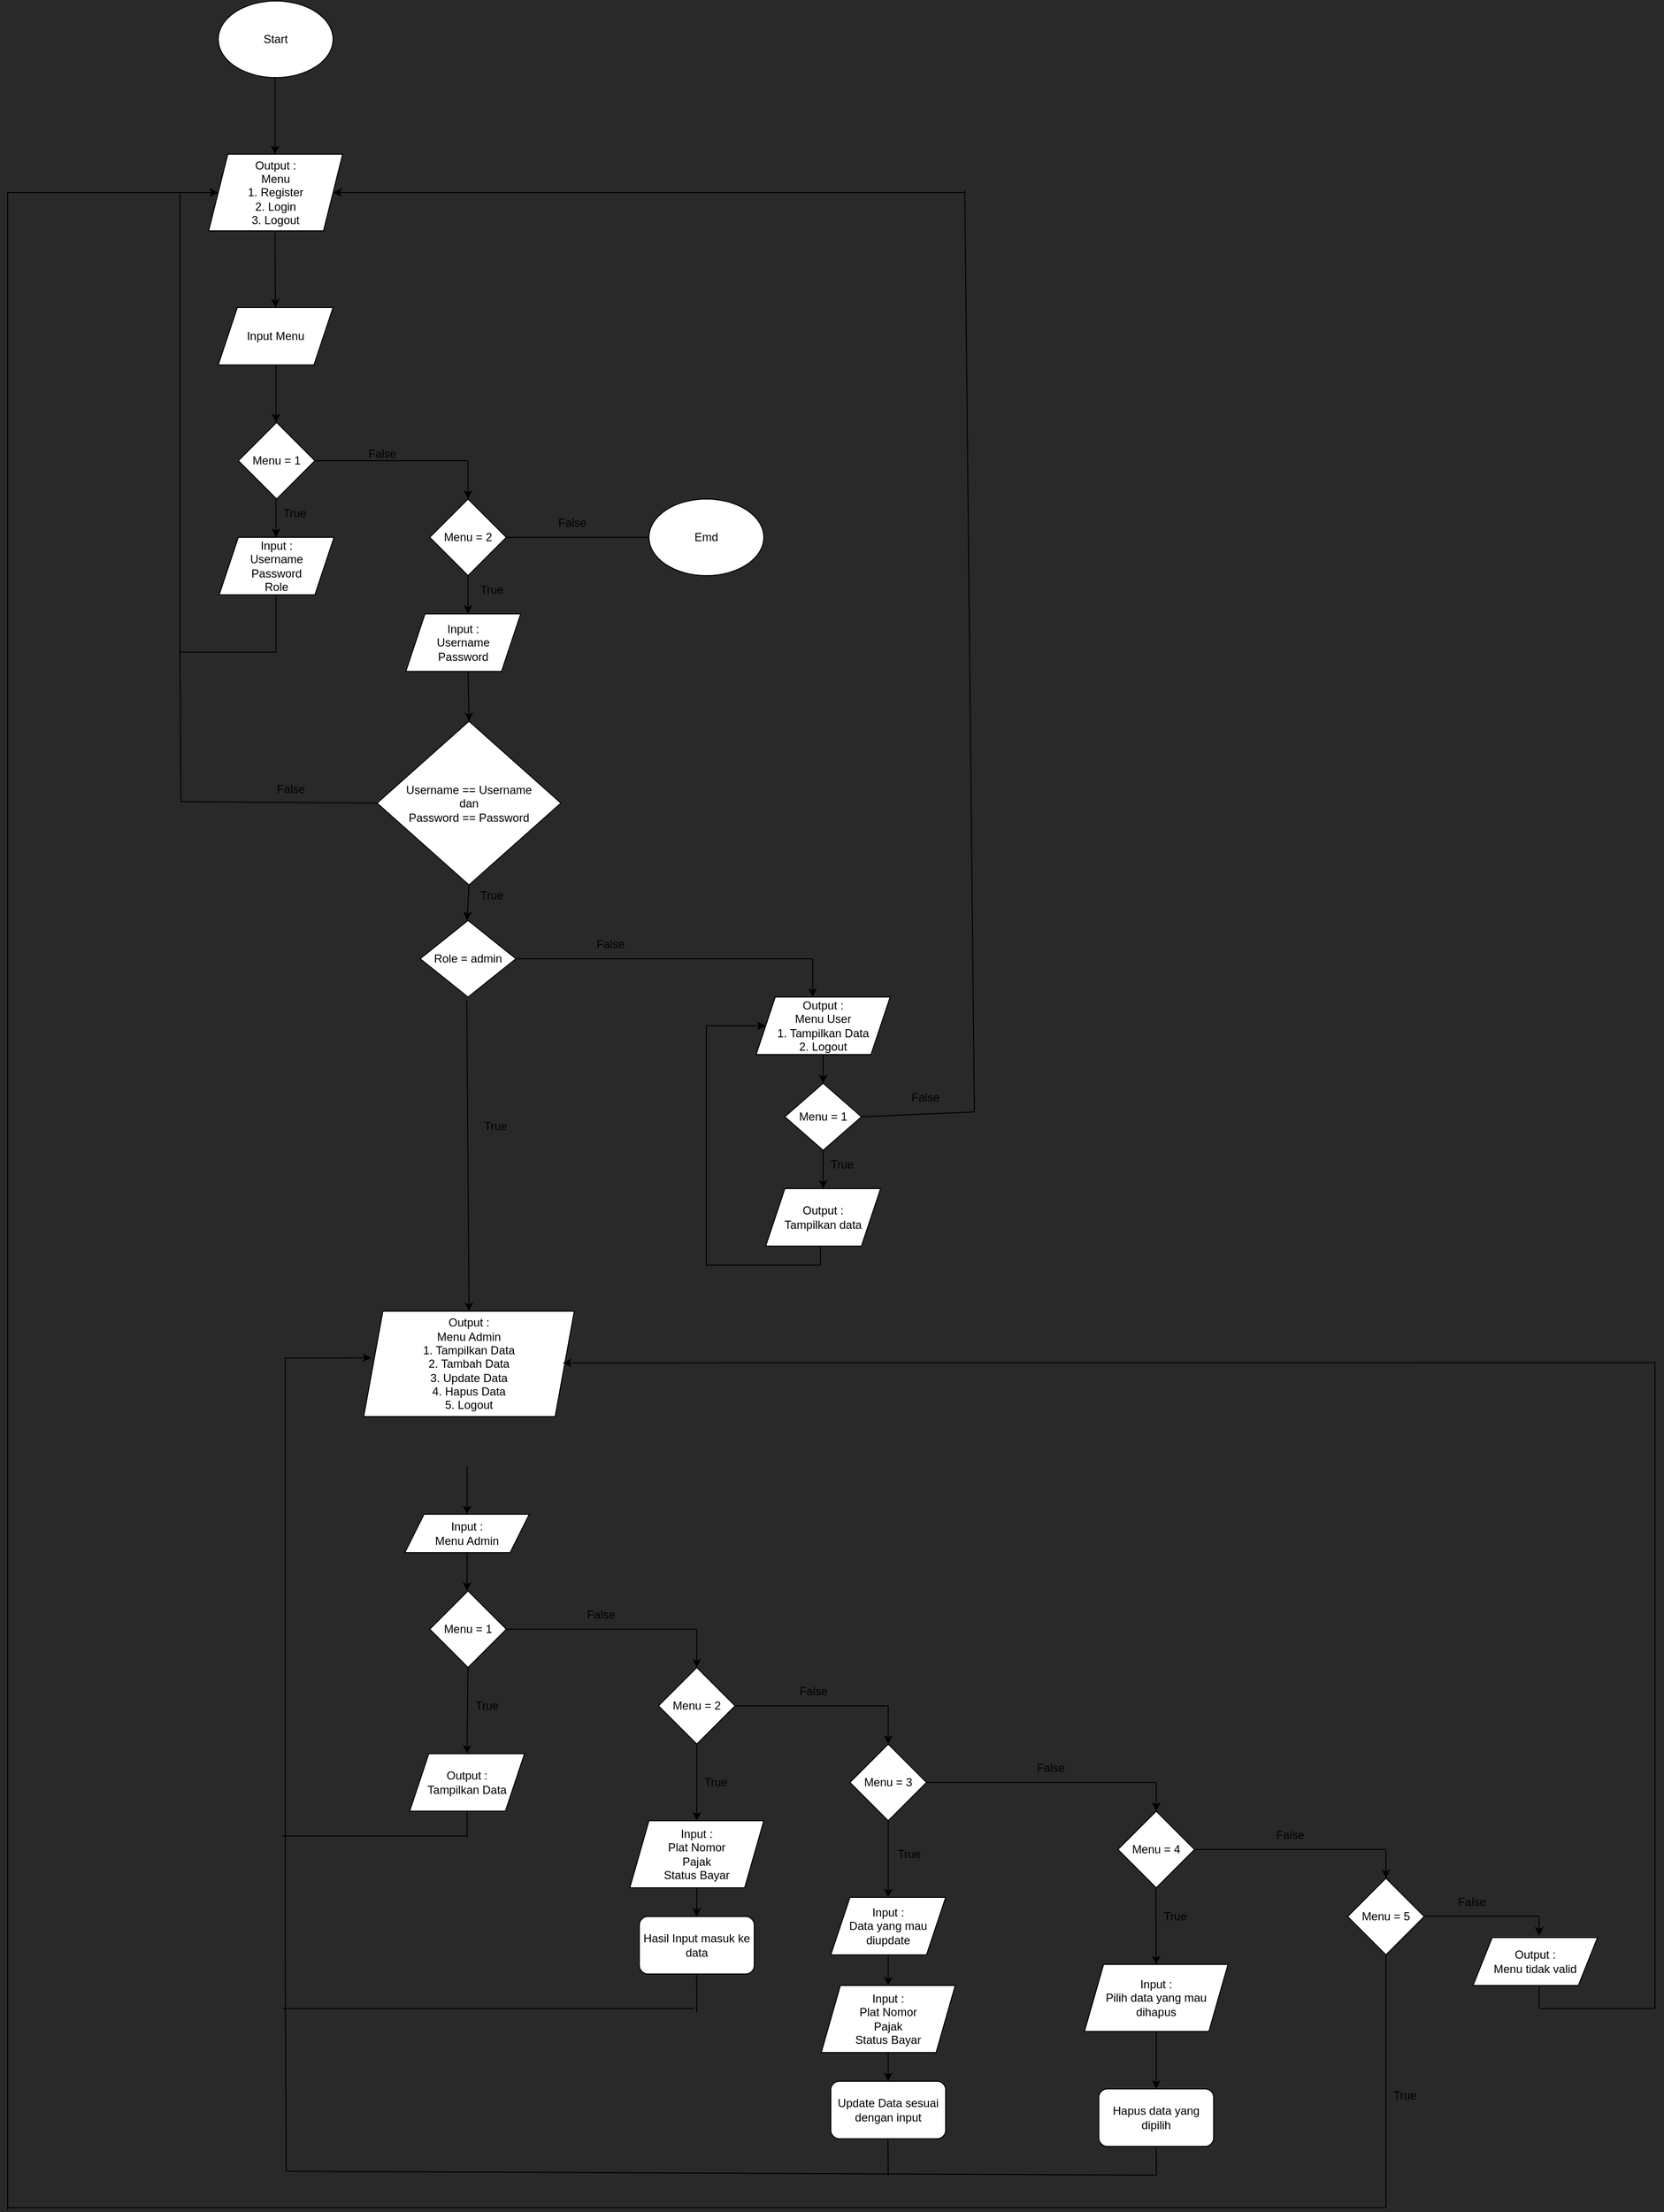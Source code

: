 <mxfile version="24.7.17">
  <diagram name="Page-1" id="kgn2ni_5-xnWNcc3iA4O">
    <mxGraphModel dx="2847" dy="1373" grid="0" gridSize="10" guides="1" tooltips="1" connect="1" arrows="1" fold="1" page="1" pageScale="1" pageWidth="850" pageHeight="1100" background="#2A2929" math="0" shadow="0">
      <root>
        <mxCell id="0" />
        <mxCell id="1" parent="0" />
        <mxCell id="ve_Mp5ct2YPk5ltDy3JT-1" value="Start" style="ellipse;whiteSpace=wrap;html=1;labelBackgroundColor=none;" parent="1" vertex="1">
          <mxGeometry x="60" width="120" height="80" as="geometry" />
        </mxCell>
        <mxCell id="ve_Mp5ct2YPk5ltDy3JT-2" value="" style="endArrow=classic;html=1;rounded=0;labelBackgroundColor=none;fontColor=default;" parent="1" edge="1">
          <mxGeometry width="50" height="50" relative="1" as="geometry">
            <mxPoint x="119.33" y="80" as="sourcePoint" />
            <mxPoint x="119.33" y="160" as="targetPoint" />
          </mxGeometry>
        </mxCell>
        <mxCell id="ve_Mp5ct2YPk5ltDy3JT-3" value="&lt;div&gt;Output :&lt;/div&gt;M&lt;span style=&quot;background-color: initial;&quot;&gt;enu&lt;/span&gt;&lt;div&gt;&lt;div&gt;1. Register&lt;/div&gt;&lt;div&gt;2. Login&lt;/div&gt;&lt;div&gt;3. Logout&lt;/div&gt;&lt;/div&gt;" style="shape=parallelogram;perimeter=parallelogramPerimeter;whiteSpace=wrap;html=1;fixedSize=1;size=20;labelBackgroundColor=none;" parent="1" vertex="1">
          <mxGeometry x="50" y="160" width="140" height="80" as="geometry" />
        </mxCell>
        <mxCell id="ve_Mp5ct2YPk5ltDy3JT-4" value="" style="endArrow=classic;html=1;rounded=0;labelBackgroundColor=none;fontColor=default;" parent="1" edge="1">
          <mxGeometry width="50" height="50" relative="1" as="geometry">
            <mxPoint x="119.33" y="240" as="sourcePoint" />
            <mxPoint x="119.83" y="320" as="targetPoint" />
          </mxGeometry>
        </mxCell>
        <mxCell id="ve_Mp5ct2YPk5ltDy3JT-6" value="Input Menu" style="shape=parallelogram;perimeter=parallelogramPerimeter;whiteSpace=wrap;html=1;fixedSize=1;labelBackgroundColor=none;" parent="1" vertex="1">
          <mxGeometry x="60" y="320" width="120" height="60" as="geometry" />
        </mxCell>
        <mxCell id="ve_Mp5ct2YPk5ltDy3JT-9" value="" style="endArrow=classic;html=1;rounded=0;labelBackgroundColor=none;fontColor=default;" parent="1" edge="1">
          <mxGeometry width="50" height="50" relative="1" as="geometry">
            <mxPoint x="120.33" y="380" as="sourcePoint" />
            <mxPoint x="120.33" y="440" as="targetPoint" />
          </mxGeometry>
        </mxCell>
        <mxCell id="ve_Mp5ct2YPk5ltDy3JT-10" value="Menu = 1" style="rhombus;whiteSpace=wrap;html=1;labelBackgroundColor=none;" parent="1" vertex="1">
          <mxGeometry x="81" y="440" width="80" height="80" as="geometry" />
        </mxCell>
        <mxCell id="ve_Mp5ct2YPk5ltDy3JT-11" value="" style="endArrow=classic;html=1;rounded=0;labelBackgroundColor=none;fontColor=default;" parent="1" edge="1">
          <mxGeometry width="50" height="50" relative="1" as="geometry">
            <mxPoint x="120.33" y="520" as="sourcePoint" />
            <mxPoint x="120.33" y="560" as="targetPoint" />
          </mxGeometry>
        </mxCell>
        <mxCell id="ve_Mp5ct2YPk5ltDy3JT-12" value="Input :&lt;div&gt;Username&lt;/div&gt;&lt;div&gt;Password&lt;/div&gt;&lt;div&gt;Role&lt;/div&gt;" style="shape=parallelogram;perimeter=parallelogramPerimeter;whiteSpace=wrap;html=1;fixedSize=1;labelBackgroundColor=none;" parent="1" vertex="1">
          <mxGeometry x="61" y="560" width="120" height="60" as="geometry" />
        </mxCell>
        <mxCell id="ve_Mp5ct2YPk5ltDy3JT-14" value="" style="endArrow=none;html=1;rounded=0;labelBackgroundColor=none;fontColor=default;" parent="1" edge="1">
          <mxGeometry width="50" height="50" relative="1" as="geometry">
            <mxPoint x="120.33" y="680" as="sourcePoint" />
            <mxPoint x="120.33" y="620" as="targetPoint" />
          </mxGeometry>
        </mxCell>
        <mxCell id="ve_Mp5ct2YPk5ltDy3JT-15" value="" style="endArrow=none;html=1;rounded=0;labelBackgroundColor=none;fontColor=default;" parent="1" edge="1">
          <mxGeometry width="50" height="50" relative="1" as="geometry">
            <mxPoint x="19" y="680" as="sourcePoint" />
            <mxPoint x="121" y="680" as="targetPoint" />
          </mxGeometry>
        </mxCell>
        <mxCell id="ve_Mp5ct2YPk5ltDy3JT-16" style="edgeStyle=orthogonalEdgeStyle;rounded=0;orthogonalLoop=1;jettySize=auto;html=1;exitX=0.5;exitY=1;exitDx=0;exitDy=0;labelBackgroundColor=none;fontColor=default;" parent="1" source="ve_Mp5ct2YPk5ltDy3JT-1" target="ve_Mp5ct2YPk5ltDy3JT-1" edge="1">
          <mxGeometry relative="1" as="geometry" />
        </mxCell>
        <mxCell id="ve_Mp5ct2YPk5ltDy3JT-19" value="" style="endArrow=none;html=1;rounded=0;labelBackgroundColor=none;fontColor=default;" parent="1" edge="1">
          <mxGeometry width="50" height="50" relative="1" as="geometry">
            <mxPoint x="20" y="680" as="sourcePoint" />
            <mxPoint x="20" y="200" as="targetPoint" />
          </mxGeometry>
        </mxCell>
        <mxCell id="ve_Mp5ct2YPk5ltDy3JT-20" value="" style="endArrow=classic;html=1;rounded=0;labelBackgroundColor=none;fontColor=default;" parent="1" target="ve_Mp5ct2YPk5ltDy3JT-3" edge="1">
          <mxGeometry width="50" height="50" relative="1" as="geometry">
            <mxPoint x="20" y="200" as="sourcePoint" />
            <mxPoint x="70" y="150" as="targetPoint" />
          </mxGeometry>
        </mxCell>
        <mxCell id="ve_Mp5ct2YPk5ltDy3JT-25" value="False" style="text;html=1;align=center;verticalAlign=middle;resizable=0;points=[];autosize=1;strokeColor=none;fillColor=none;labelBackgroundColor=none;" parent="1" vertex="1">
          <mxGeometry x="206" y="458" width="50" height="30" as="geometry" />
        </mxCell>
        <mxCell id="ve_Mp5ct2YPk5ltDy3JT-27" value="" style="endArrow=none;html=1;rounded=0;labelBackgroundColor=none;fontColor=default;" parent="1" edge="1">
          <mxGeometry width="50" height="50" relative="1" as="geometry">
            <mxPoint x="161" y="480" as="sourcePoint" />
            <mxPoint x="321" y="480" as="targetPoint" />
          </mxGeometry>
        </mxCell>
        <mxCell id="ve_Mp5ct2YPk5ltDy3JT-28" value="" style="endArrow=classic;html=1;rounded=0;labelBackgroundColor=none;fontColor=default;" parent="1" edge="1">
          <mxGeometry width="50" height="50" relative="1" as="geometry">
            <mxPoint x="321" y="480" as="sourcePoint" />
            <mxPoint x="321" y="520" as="targetPoint" />
          </mxGeometry>
        </mxCell>
        <mxCell id="ve_Mp5ct2YPk5ltDy3JT-29" value="Menu = 2" style="rhombus;whiteSpace=wrap;html=1;labelBackgroundColor=none;" parent="1" vertex="1">
          <mxGeometry x="281" y="520" width="80" height="80" as="geometry" />
        </mxCell>
        <mxCell id="ve_Mp5ct2YPk5ltDy3JT-30" value="" style="endArrow=classic;html=1;rounded=0;labelBackgroundColor=none;fontColor=default;" parent="1" edge="1">
          <mxGeometry width="50" height="50" relative="1" as="geometry">
            <mxPoint x="321" y="600" as="sourcePoint" />
            <mxPoint x="321" y="640" as="targetPoint" />
          </mxGeometry>
        </mxCell>
        <mxCell id="ve_Mp5ct2YPk5ltDy3JT-31" value="Input :&lt;div&gt;Username&lt;/div&gt;&lt;div&gt;Password&lt;/div&gt;" style="shape=parallelogram;perimeter=parallelogramPerimeter;whiteSpace=wrap;html=1;fixedSize=1;labelBackgroundColor=none;" parent="1" vertex="1">
          <mxGeometry x="256" y="640" width="120" height="60" as="geometry" />
        </mxCell>
        <mxCell id="ve_Mp5ct2YPk5ltDy3JT-32" value="" style="endArrow=classic;html=1;rounded=0;labelBackgroundColor=none;fontColor=default;entryX=0.5;entryY=0;entryDx=0;entryDy=0;" parent="1" target="ve_Mp5ct2YPk5ltDy3JT-33" edge="1">
          <mxGeometry width="50" height="50" relative="1" as="geometry">
            <mxPoint x="321" y="700" as="sourcePoint" />
            <mxPoint x="321" y="760" as="targetPoint" />
          </mxGeometry>
        </mxCell>
        <mxCell id="ve_Mp5ct2YPk5ltDy3JT-33" value="Username == Username&lt;div&gt;dan&lt;/div&gt;&lt;div&gt;Password == Password&lt;/div&gt;" style="rhombus;whiteSpace=wrap;html=1;labelBackgroundColor=none;" parent="1" vertex="1">
          <mxGeometry x="226" y="752" width="192" height="171" as="geometry" />
        </mxCell>
        <mxCell id="ve_Mp5ct2YPk5ltDy3JT-34" value="" style="endArrow=classic;html=1;rounded=0;labelBackgroundColor=none;fontColor=default;exitX=0.5;exitY=1;exitDx=0;exitDy=0;" parent="1" source="ve_Mp5ct2YPk5ltDy3JT-33" edge="1">
          <mxGeometry width="50" height="50" relative="1" as="geometry">
            <mxPoint x="320" y="880" as="sourcePoint" />
            <mxPoint x="320" y="960" as="targetPoint" />
          </mxGeometry>
        </mxCell>
        <mxCell id="ve_Mp5ct2YPk5ltDy3JT-35" value="" style="endArrow=none;html=1;rounded=0;labelBackgroundColor=none;fontColor=default;" parent="1" edge="1">
          <mxGeometry width="50" height="50" relative="1" as="geometry">
            <mxPoint x="21" y="835" as="sourcePoint" />
            <mxPoint x="20" y="680" as="targetPoint" />
          </mxGeometry>
        </mxCell>
        <mxCell id="ve_Mp5ct2YPk5ltDy3JT-36" value="" style="endArrow=none;html=1;rounded=0;labelBackgroundColor=none;fontColor=default;entryX=0;entryY=0.5;entryDx=0;entryDy=0;" parent="1" target="ve_Mp5ct2YPk5ltDy3JT-33" edge="1">
          <mxGeometry width="50" height="50" relative="1" as="geometry">
            <mxPoint x="20" y="836" as="sourcePoint" />
            <mxPoint x="266" y="820" as="targetPoint" />
          </mxGeometry>
        </mxCell>
        <mxCell id="ve_Mp5ct2YPk5ltDy3JT-37" value="Role = admin" style="rhombus;whiteSpace=wrap;html=1;labelBackgroundColor=none;" parent="1" vertex="1">
          <mxGeometry x="271" y="960" width="100" height="80" as="geometry" />
        </mxCell>
        <mxCell id="ve_Mp5ct2YPk5ltDy3JT-38" value="" style="endArrow=classic;html=1;rounded=0;exitX=0.487;exitY=1.036;exitDx=0;exitDy=0;exitPerimeter=0;entryX=0.5;entryY=0;entryDx=0;entryDy=0;labelBackgroundColor=none;fontColor=default;" parent="1" source="ve_Mp5ct2YPk5ltDy3JT-37" target="ve_Mp5ct2YPk5ltDy3JT-39" edge="1">
          <mxGeometry width="50" height="50" relative="1" as="geometry">
            <mxPoint x="320" y="1050" as="sourcePoint" />
            <mxPoint x="320" y="1160" as="targetPoint" />
          </mxGeometry>
        </mxCell>
        <mxCell id="ve_Mp5ct2YPk5ltDy3JT-39" value="Output :&lt;div&gt;Menu Admin&lt;/div&gt;&lt;div&gt;1. Tampilkan Data&lt;/div&gt;&lt;div&gt;2. Tambah Data&lt;/div&gt;&lt;div&gt;3. Update Data&lt;/div&gt;&lt;div&gt;4. Hapus Data&lt;/div&gt;&lt;div&gt;5. Logout&lt;/div&gt;" style="shape=parallelogram;perimeter=parallelogramPerimeter;whiteSpace=wrap;html=1;fixedSize=1;labelBackgroundColor=none;" parent="1" vertex="1">
          <mxGeometry x="212" y="1368" width="220" height="110" as="geometry" />
        </mxCell>
        <mxCell id="ve_Mp5ct2YPk5ltDy3JT-40" value="" style="endArrow=classic;html=1;rounded=0;labelBackgroundColor=none;fontColor=default;" parent="1" edge="1">
          <mxGeometry width="50" height="50" relative="1" as="geometry">
            <mxPoint x="320" y="1530" as="sourcePoint" />
            <mxPoint x="320" y="1580" as="targetPoint" />
          </mxGeometry>
        </mxCell>
        <mxCell id="ve_Mp5ct2YPk5ltDy3JT-41" value="&lt;div&gt;Input :&lt;/div&gt;Menu Admin" style="shape=parallelogram;perimeter=parallelogramPerimeter;whiteSpace=wrap;html=1;fixedSize=1;labelBackgroundColor=none;" parent="1" vertex="1">
          <mxGeometry x="255" y="1580" width="130" height="40" as="geometry" />
        </mxCell>
        <mxCell id="ve_Mp5ct2YPk5ltDy3JT-42" value="" style="endArrow=classic;html=1;rounded=0;labelBackgroundColor=none;fontColor=default;" parent="1" edge="1">
          <mxGeometry width="50" height="50" relative="1" as="geometry">
            <mxPoint x="320" y="1620" as="sourcePoint" />
            <mxPoint x="320" y="1660" as="targetPoint" />
          </mxGeometry>
        </mxCell>
        <mxCell id="ve_Mp5ct2YPk5ltDy3JT-43" value="Menu = 1" style="rhombus;whiteSpace=wrap;html=1;labelBackgroundColor=none;" parent="1" vertex="1">
          <mxGeometry x="281" y="1660" width="80" height="80" as="geometry" />
        </mxCell>
        <mxCell id="ve_Mp5ct2YPk5ltDy3JT-44" value="" style="endArrow=classic;html=1;rounded=0;labelBackgroundColor=none;fontColor=default;" parent="1" edge="1">
          <mxGeometry width="50" height="50" relative="1" as="geometry">
            <mxPoint x="320.89" y="1740" as="sourcePoint" />
            <mxPoint x="320" y="1830" as="targetPoint" />
          </mxGeometry>
        </mxCell>
        <mxCell id="ve_Mp5ct2YPk5ltDy3JT-45" value="Output :&lt;div&gt;Tampilkan Data&lt;/div&gt;" style="shape=parallelogram;perimeter=parallelogramPerimeter;whiteSpace=wrap;html=1;fixedSize=1;labelBackgroundColor=none;" parent="1" vertex="1">
          <mxGeometry x="260" y="1830" width="120" height="60" as="geometry" />
        </mxCell>
        <mxCell id="ve_Mp5ct2YPk5ltDy3JT-46" value="" style="endArrow=none;html=1;rounded=0;labelBackgroundColor=none;fontColor=default;" parent="1" edge="1">
          <mxGeometry width="50" height="50" relative="1" as="geometry">
            <mxPoint x="320" y="1890" as="sourcePoint" />
            <mxPoint x="320" y="1916" as="targetPoint" />
          </mxGeometry>
        </mxCell>
        <mxCell id="ve_Mp5ct2YPk5ltDy3JT-47" value="" style="endArrow=none;html=1;rounded=0;labelBackgroundColor=none;fontColor=default;" parent="1" edge="1">
          <mxGeometry width="50" height="50" relative="1" as="geometry">
            <mxPoint x="127" y="1916" as="sourcePoint" />
            <mxPoint x="321" y="1916" as="targetPoint" />
          </mxGeometry>
        </mxCell>
        <mxCell id="ve_Mp5ct2YPk5ltDy3JT-48" value="" style="endArrow=none;html=1;rounded=0;labelBackgroundColor=none;fontColor=default;" parent="1" edge="1">
          <mxGeometry width="50" height="50" relative="1" as="geometry">
            <mxPoint x="130" y="1857" as="sourcePoint" />
            <mxPoint x="130" y="1417" as="targetPoint" />
          </mxGeometry>
        </mxCell>
        <mxCell id="ve_Mp5ct2YPk5ltDy3JT-49" value="" style="endArrow=classic;html=1;rounded=0;entryX=0.045;entryY=0.45;entryDx=0;entryDy=0;entryPerimeter=0;labelBackgroundColor=none;fontColor=default;" parent="1" edge="1">
          <mxGeometry width="50" height="50" relative="1" as="geometry">
            <mxPoint x="130" y="1417" as="sourcePoint" />
            <mxPoint x="219.9" y="1416.5" as="targetPoint" />
            <Array as="points">
              <mxPoint x="170" y="1417" />
            </Array>
          </mxGeometry>
        </mxCell>
        <mxCell id="ve_Mp5ct2YPk5ltDy3JT-51" value="" style="endArrow=none;html=1;rounded=0;labelBackgroundColor=none;fontColor=default;" parent="1" edge="1">
          <mxGeometry width="50" height="50" relative="1" as="geometry">
            <mxPoint x="360" y="1700" as="sourcePoint" />
            <mxPoint x="560" y="1700" as="targetPoint" />
          </mxGeometry>
        </mxCell>
        <mxCell id="ve_Mp5ct2YPk5ltDy3JT-52" value="" style="endArrow=classic;html=1;rounded=0;labelBackgroundColor=none;fontColor=default;" parent="1" edge="1">
          <mxGeometry width="50" height="50" relative="1" as="geometry">
            <mxPoint x="560" y="1700" as="sourcePoint" />
            <mxPoint x="560" y="1740" as="targetPoint" />
          </mxGeometry>
        </mxCell>
        <mxCell id="ve_Mp5ct2YPk5ltDy3JT-53" value="Menu = 2" style="rhombus;whiteSpace=wrap;html=1;labelBackgroundColor=none;" parent="1" vertex="1">
          <mxGeometry x="520" y="1740" width="80" height="80" as="geometry" />
        </mxCell>
        <mxCell id="ve_Mp5ct2YPk5ltDy3JT-54" value="" style="endArrow=classic;html=1;rounded=0;labelBackgroundColor=none;fontColor=default;" parent="1" edge="1">
          <mxGeometry width="50" height="50" relative="1" as="geometry">
            <mxPoint x="560" y="1820" as="sourcePoint" />
            <mxPoint x="560" y="1900" as="targetPoint" />
          </mxGeometry>
        </mxCell>
        <mxCell id="ve_Mp5ct2YPk5ltDy3JT-55" value="Input :&lt;div&gt;Plat Nomor&lt;/div&gt;&lt;div&gt;Pajak&lt;/div&gt;&lt;div&gt;Status Bayar&lt;/div&gt;" style="shape=parallelogram;perimeter=parallelogramPerimeter;whiteSpace=wrap;html=1;fixedSize=1;labelBackgroundColor=none;" parent="1" vertex="1">
          <mxGeometry x="490" y="1900" width="140" height="70" as="geometry" />
        </mxCell>
        <mxCell id="ve_Mp5ct2YPk5ltDy3JT-56" value="" style="endArrow=classic;html=1;rounded=0;labelBackgroundColor=none;fontColor=default;" parent="1" edge="1">
          <mxGeometry width="50" height="50" relative="1" as="geometry">
            <mxPoint x="560" y="1970" as="sourcePoint" />
            <mxPoint x="560" y="2000" as="targetPoint" />
          </mxGeometry>
        </mxCell>
        <mxCell id="ve_Mp5ct2YPk5ltDy3JT-58" value="Hasil Input masuk ke data" style="rounded=1;whiteSpace=wrap;html=1;labelBackgroundColor=none;" parent="1" vertex="1">
          <mxGeometry x="500" y="2000" width="120" height="60" as="geometry" />
        </mxCell>
        <mxCell id="ve_Mp5ct2YPk5ltDy3JT-59" value="" style="endArrow=none;html=1;rounded=0;labelBackgroundColor=none;fontColor=default;" parent="1" edge="1">
          <mxGeometry width="50" height="50" relative="1" as="geometry">
            <mxPoint x="559.76" y="2060" as="sourcePoint" />
            <mxPoint x="560" y="2100" as="targetPoint" />
          </mxGeometry>
        </mxCell>
        <mxCell id="ve_Mp5ct2YPk5ltDy3JT-60" value="" style="endArrow=none;html=1;rounded=0;labelBackgroundColor=none;fontColor=default;" parent="1" edge="1">
          <mxGeometry width="50" height="50" relative="1" as="geometry">
            <mxPoint x="127" y="2096" as="sourcePoint" />
            <mxPoint x="557" y="2096" as="targetPoint" />
          </mxGeometry>
        </mxCell>
        <mxCell id="ve_Mp5ct2YPk5ltDy3JT-61" value="" style="endArrow=none;html=1;rounded=0;labelBackgroundColor=none;fontColor=default;" parent="1" edge="1">
          <mxGeometry width="50" height="50" relative="1" as="geometry">
            <mxPoint x="130" y="2047" as="sourcePoint" />
            <mxPoint x="130" y="1857" as="targetPoint" />
          </mxGeometry>
        </mxCell>
        <mxCell id="ve_Mp5ct2YPk5ltDy3JT-62" value="" style="endArrow=none;html=1;rounded=0;labelBackgroundColor=none;fontColor=default;" parent="1" edge="1">
          <mxGeometry width="50" height="50" relative="1" as="geometry">
            <mxPoint x="600" y="1780" as="sourcePoint" />
            <mxPoint x="760" y="1780" as="targetPoint" />
          </mxGeometry>
        </mxCell>
        <mxCell id="ve_Mp5ct2YPk5ltDy3JT-63" value="" style="endArrow=classic;html=1;rounded=0;labelBackgroundColor=none;fontColor=default;" parent="1" edge="1">
          <mxGeometry width="50" height="50" relative="1" as="geometry">
            <mxPoint x="760" y="1780" as="sourcePoint" />
            <mxPoint x="760" y="1820" as="targetPoint" />
          </mxGeometry>
        </mxCell>
        <mxCell id="ve_Mp5ct2YPk5ltDy3JT-66" style="edgeStyle=orthogonalEdgeStyle;rounded=0;orthogonalLoop=1;jettySize=auto;html=1;labelBackgroundColor=none;fontColor=default;" parent="1" source="ve_Mp5ct2YPk5ltDy3JT-64" edge="1">
          <mxGeometry relative="1" as="geometry">
            <mxPoint x="760.0" y="1980" as="targetPoint" />
          </mxGeometry>
        </mxCell>
        <mxCell id="ve_Mp5ct2YPk5ltDy3JT-64" value="Menu = 3" style="rhombus;whiteSpace=wrap;html=1;labelBackgroundColor=none;" parent="1" vertex="1">
          <mxGeometry x="720" y="1820" width="80" height="80" as="geometry" />
        </mxCell>
        <mxCell id="ve_Mp5ct2YPk5ltDy3JT-67" value="Input :&lt;div&gt;Plat Nomor&lt;/div&gt;&lt;div&gt;Pajak&lt;/div&gt;&lt;div&gt;Status Bayar&lt;/div&gt;" style="shape=parallelogram;perimeter=parallelogramPerimeter;whiteSpace=wrap;html=1;fixedSize=1;labelBackgroundColor=none;" parent="1" vertex="1">
          <mxGeometry x="690" y="2072" width="140" height="70" as="geometry" />
        </mxCell>
        <mxCell id="ve_Mp5ct2YPk5ltDy3JT-68" value="" style="endArrow=classic;html=1;rounded=0;labelBackgroundColor=none;fontColor=default;" parent="1" edge="1">
          <mxGeometry width="50" height="50" relative="1" as="geometry">
            <mxPoint x="760" y="2142" as="sourcePoint" />
            <mxPoint x="760" y="2172" as="targetPoint" />
          </mxGeometry>
        </mxCell>
        <mxCell id="ve_Mp5ct2YPk5ltDy3JT-69" value="Update Data sesuai dengan input" style="rounded=1;whiteSpace=wrap;html=1;labelBackgroundColor=none;" parent="1" vertex="1">
          <mxGeometry x="700" y="2172" width="120" height="60" as="geometry" />
        </mxCell>
        <mxCell id="ve_Mp5ct2YPk5ltDy3JT-70" value="Input :&lt;div&gt;Data yang mau&lt;/div&gt;&lt;div&gt;diupdate&lt;/div&gt;" style="shape=parallelogram;perimeter=parallelogramPerimeter;whiteSpace=wrap;html=1;fixedSize=1;labelBackgroundColor=none;" parent="1" vertex="1">
          <mxGeometry x="700" y="1980" width="120" height="60" as="geometry" />
        </mxCell>
        <mxCell id="ve_Mp5ct2YPk5ltDy3JT-71" value="" style="endArrow=classic;html=1;rounded=0;entryX=0.5;entryY=0;entryDx=0;entryDy=0;labelBackgroundColor=none;fontColor=default;" parent="1" target="ve_Mp5ct2YPk5ltDy3JT-67" edge="1">
          <mxGeometry width="50" height="50" relative="1" as="geometry">
            <mxPoint x="760" y="2040" as="sourcePoint" />
            <mxPoint x="760" y="2070" as="targetPoint" />
          </mxGeometry>
        </mxCell>
        <mxCell id="ve_Mp5ct2YPk5ltDy3JT-73" value="" style="endArrow=none;html=1;rounded=0;labelBackgroundColor=none;fontColor=default;" parent="1" edge="1">
          <mxGeometry width="50" height="50" relative="1" as="geometry">
            <mxPoint x="759.67" y="2232" as="sourcePoint" />
            <mxPoint x="760" y="2270" as="targetPoint" />
          </mxGeometry>
        </mxCell>
        <mxCell id="ve_Mp5ct2YPk5ltDy3JT-75" value="" style="endArrow=none;html=1;rounded=0;labelBackgroundColor=none;fontColor=default;" parent="1" edge="1">
          <mxGeometry width="50" height="50" relative="1" as="geometry">
            <mxPoint x="131" y="2266" as="sourcePoint" />
            <mxPoint x="130" y="2047" as="targetPoint" />
          </mxGeometry>
        </mxCell>
        <mxCell id="ve_Mp5ct2YPk5ltDy3JT-76" value="" style="endArrow=none;html=1;rounded=0;labelBackgroundColor=none;fontColor=default;" parent="1" edge="1">
          <mxGeometry width="50" height="50" relative="1" as="geometry">
            <mxPoint x="800" y="1860" as="sourcePoint" />
            <mxPoint x="1040" y="1860" as="targetPoint" />
          </mxGeometry>
        </mxCell>
        <mxCell id="ve_Mp5ct2YPk5ltDy3JT-77" value="" style="endArrow=classic;html=1;rounded=0;entryX=0.5;entryY=0;entryDx=0;entryDy=0;labelBackgroundColor=none;fontColor=default;" parent="1" target="ve_Mp5ct2YPk5ltDy3JT-78" edge="1">
          <mxGeometry width="50" height="50" relative="1" as="geometry">
            <mxPoint x="1040" y="1860" as="sourcePoint" />
            <mxPoint x="1040" y="1880" as="targetPoint" />
          </mxGeometry>
        </mxCell>
        <mxCell id="ve_Mp5ct2YPk5ltDy3JT-78" value="Menu = 4" style="rhombus;whiteSpace=wrap;html=1;labelBackgroundColor=none;" parent="1" vertex="1">
          <mxGeometry x="1000" y="1890" width="80" height="80" as="geometry" />
        </mxCell>
        <mxCell id="ve_Mp5ct2YPk5ltDy3JT-79" value="" style="endArrow=classic;html=1;rounded=0;labelBackgroundColor=none;fontColor=default;" parent="1" edge="1">
          <mxGeometry width="50" height="50" relative="1" as="geometry">
            <mxPoint x="1039.55" y="1970" as="sourcePoint" />
            <mxPoint x="1040" y="2050" as="targetPoint" />
          </mxGeometry>
        </mxCell>
        <mxCell id="ve_Mp5ct2YPk5ltDy3JT-80" value="Input :&lt;div&gt;Pilih data yang mau dihapus&lt;/div&gt;" style="shape=parallelogram;perimeter=parallelogramPerimeter;whiteSpace=wrap;html=1;fixedSize=1;labelBackgroundColor=none;" parent="1" vertex="1">
          <mxGeometry x="965" y="2050" width="150" height="70" as="geometry" />
        </mxCell>
        <mxCell id="ve_Mp5ct2YPk5ltDy3JT-81" value="" style="endArrow=classic;html=1;rounded=0;labelBackgroundColor=none;fontColor=default;" parent="1" edge="1">
          <mxGeometry width="50" height="50" relative="1" as="geometry">
            <mxPoint x="1040" y="2120" as="sourcePoint" />
            <mxPoint x="1040" y="2180" as="targetPoint" />
          </mxGeometry>
        </mxCell>
        <mxCell id="ve_Mp5ct2YPk5ltDy3JT-82" value="Hapus data yang dipilih" style="rounded=1;whiteSpace=wrap;html=1;labelBackgroundColor=none;" parent="1" vertex="1">
          <mxGeometry x="980" y="2180" width="120" height="60" as="geometry" />
        </mxCell>
        <mxCell id="ve_Mp5ct2YPk5ltDy3JT-83" value="" style="endArrow=none;html=1;rounded=0;labelBackgroundColor=none;fontColor=default;" parent="1" edge="1">
          <mxGeometry width="50" height="50" relative="1" as="geometry">
            <mxPoint x="131" y="2266" as="sourcePoint" />
            <mxPoint x="1040" y="2270" as="targetPoint" />
          </mxGeometry>
        </mxCell>
        <mxCell id="ve_Mp5ct2YPk5ltDy3JT-84" value="" style="endArrow=none;html=1;rounded=0;labelBackgroundColor=none;fontColor=default;" parent="1" edge="1">
          <mxGeometry width="50" height="50" relative="1" as="geometry">
            <mxPoint x="1040" y="2240" as="sourcePoint" />
            <mxPoint x="1040.16" y="2270" as="targetPoint" />
          </mxGeometry>
        </mxCell>
        <mxCell id="ve_Mp5ct2YPk5ltDy3JT-85" value="" style="endArrow=none;html=1;rounded=0;labelBackgroundColor=none;fontColor=default;" parent="1" edge="1">
          <mxGeometry width="50" height="50" relative="1" as="geometry">
            <mxPoint x="1080" y="1930" as="sourcePoint" />
            <mxPoint x="1280" y="1930" as="targetPoint" />
          </mxGeometry>
        </mxCell>
        <mxCell id="ve_Mp5ct2YPk5ltDy3JT-86" value="" style="endArrow=classic;html=1;rounded=0;labelBackgroundColor=none;fontColor=default;" parent="1" edge="1">
          <mxGeometry width="50" height="50" relative="1" as="geometry">
            <mxPoint x="1280" y="1930" as="sourcePoint" />
            <mxPoint x="1280" y="1960" as="targetPoint" />
          </mxGeometry>
        </mxCell>
        <mxCell id="ve_Mp5ct2YPk5ltDy3JT-87" value="Menu = 5" style="rhombus;whiteSpace=wrap;html=1;labelBackgroundColor=none;" parent="1" vertex="1">
          <mxGeometry x="1240" y="1960" width="80" height="80" as="geometry" />
        </mxCell>
        <mxCell id="ve_Mp5ct2YPk5ltDy3JT-89" value="" style="endArrow=none;html=1;rounded=0;entryX=0.5;entryY=1;entryDx=0;entryDy=0;labelBackgroundColor=none;fontColor=default;" parent="1" target="ve_Mp5ct2YPk5ltDy3JT-87" edge="1">
          <mxGeometry width="50" height="50" relative="1" as="geometry">
            <mxPoint x="1280" y="2304" as="sourcePoint" />
            <mxPoint x="1281" y="2046" as="targetPoint" />
          </mxGeometry>
        </mxCell>
        <mxCell id="ve_Mp5ct2YPk5ltDy3JT-90" value="" style="endArrow=none;html=1;rounded=0;labelBackgroundColor=none;fontColor=default;" parent="1" edge="1">
          <mxGeometry width="50" height="50" relative="1" as="geometry">
            <mxPoint x="1320" y="1999.68" as="sourcePoint" />
            <mxPoint x="1440" y="1999.68" as="targetPoint" />
          </mxGeometry>
        </mxCell>
        <mxCell id="ve_Mp5ct2YPk5ltDy3JT-92" value="" style="endArrow=classic;html=1;rounded=0;labelBackgroundColor=none;fontColor=default;" parent="1" edge="1">
          <mxGeometry width="50" height="50" relative="1" as="geometry">
            <mxPoint x="1440" y="2000" as="sourcePoint" />
            <mxPoint x="1440" y="2020" as="targetPoint" />
          </mxGeometry>
        </mxCell>
        <mxCell id="ve_Mp5ct2YPk5ltDy3JT-93" value="Output :&lt;div&gt;Menu tidak valid&lt;/div&gt;" style="shape=parallelogram;perimeter=parallelogramPerimeter;whiteSpace=wrap;html=1;fixedSize=1;labelBackgroundColor=none;" parent="1" vertex="1">
          <mxGeometry x="1371" y="2022" width="130" height="50" as="geometry" />
        </mxCell>
        <mxCell id="ve_Mp5ct2YPk5ltDy3JT-94" value="" style="endArrow=none;html=1;rounded=0;labelBackgroundColor=none;fontColor=default;" parent="1" edge="1">
          <mxGeometry width="50" height="50" relative="1" as="geometry">
            <mxPoint x="1440" y="2096" as="sourcePoint" />
            <mxPoint x="1440" y="2072" as="targetPoint" />
          </mxGeometry>
        </mxCell>
        <mxCell id="ve_Mp5ct2YPk5ltDy3JT-95" value="" style="endArrow=none;html=1;rounded=0;labelBackgroundColor=none;fontColor=default;" parent="1" edge="1">
          <mxGeometry width="50" height="50" relative="1" as="geometry">
            <mxPoint x="1441" y="2096" as="sourcePoint" />
            <mxPoint x="1561" y="2096" as="targetPoint" />
          </mxGeometry>
        </mxCell>
        <mxCell id="ve_Mp5ct2YPk5ltDy3JT-96" value="" style="endArrow=none;html=1;rounded=0;labelBackgroundColor=none;fontColor=default;" parent="1" edge="1">
          <mxGeometry width="50" height="50" relative="1" as="geometry">
            <mxPoint x="1561" y="2096" as="sourcePoint" />
            <mxPoint x="1561" y="1421" as="targetPoint" />
          </mxGeometry>
        </mxCell>
        <mxCell id="ve_Mp5ct2YPk5ltDy3JT-98" value="" style="endArrow=classic;html=1;rounded=0;entryX=1;entryY=0.5;entryDx=0;entryDy=0;labelBackgroundColor=none;fontColor=default;" parent="1" edge="1">
          <mxGeometry width="50" height="50" relative="1" as="geometry">
            <mxPoint x="1561" y="1421.57" as="sourcePoint" />
            <mxPoint x="420" y="1422" as="targetPoint" />
          </mxGeometry>
        </mxCell>
        <mxCell id="ve_Mp5ct2YPk5ltDy3JT-102" value="" style="endArrow=none;html=1;rounded=0;labelBackgroundColor=none;fontColor=default;" parent="1" edge="1">
          <mxGeometry width="50" height="50" relative="1" as="geometry">
            <mxPoint x="-160" y="2304" as="sourcePoint" />
            <mxPoint x="1280" y="2304" as="targetPoint" />
          </mxGeometry>
        </mxCell>
        <mxCell id="ve_Mp5ct2YPk5ltDy3JT-103" value="" style="endArrow=none;html=1;rounded=0;labelBackgroundColor=none;fontColor=default;" parent="1" edge="1">
          <mxGeometry width="50" height="50" relative="1" as="geometry">
            <mxPoint x="-160" y="2306" as="sourcePoint" />
            <mxPoint x="-160" y="200" as="targetPoint" />
          </mxGeometry>
        </mxCell>
        <mxCell id="ve_Mp5ct2YPk5ltDy3JT-104" value="" style="endArrow=classic;html=1;rounded=0;labelBackgroundColor=none;fontColor=default;" parent="1" target="ve_Mp5ct2YPk5ltDy3JT-3" edge="1">
          <mxGeometry width="50" height="50" relative="1" as="geometry">
            <mxPoint x="-160" y="200" as="sourcePoint" />
            <mxPoint x="-110" y="150" as="targetPoint" />
          </mxGeometry>
        </mxCell>
        <mxCell id="ve_Mp5ct2YPk5ltDy3JT-105" value="" style="endArrow=none;html=1;rounded=0;labelBackgroundColor=none;fontColor=default;" parent="1" edge="1">
          <mxGeometry width="50" height="50" relative="1" as="geometry">
            <mxPoint x="360" y="560" as="sourcePoint" />
            <mxPoint x="510" y="560" as="targetPoint" />
          </mxGeometry>
        </mxCell>
        <mxCell id="ve_Mp5ct2YPk5ltDy3JT-106" value="Emd" style="ellipse;whiteSpace=wrap;html=1;labelBackgroundColor=none;" parent="1" vertex="1">
          <mxGeometry x="510" y="520" width="120" height="80" as="geometry" />
        </mxCell>
        <mxCell id="ve_Mp5ct2YPk5ltDy3JT-107" value="True" style="text;html=1;align=center;verticalAlign=middle;whiteSpace=wrap;rounded=0;labelBackgroundColor=none;" parent="1" vertex="1">
          <mxGeometry x="110" y="520" width="60" height="30" as="geometry" />
        </mxCell>
        <mxCell id="ve_Mp5ct2YPk5ltDy3JT-108" value="True" style="text;html=1;align=center;verticalAlign=middle;whiteSpace=wrap;rounded=0;labelBackgroundColor=none;" parent="1" vertex="1">
          <mxGeometry x="316" y="600" width="60" height="30" as="geometry" />
        </mxCell>
        <mxCell id="ve_Mp5ct2YPk5ltDy3JT-109" value="False" style="text;html=1;align=center;verticalAlign=middle;whiteSpace=wrap;rounded=0;labelBackgroundColor=none;" parent="1" vertex="1">
          <mxGeometry x="400" y="530" width="60" height="30" as="geometry" />
        </mxCell>
        <mxCell id="ve_Mp5ct2YPk5ltDy3JT-110" value="True" style="text;html=1;align=center;verticalAlign=middle;whiteSpace=wrap;rounded=0;labelBackgroundColor=none;" parent="1" vertex="1">
          <mxGeometry x="320" y="1160" width="60" height="30" as="geometry" />
        </mxCell>
        <mxCell id="ve_Mp5ct2YPk5ltDy3JT-111" value="" style="endArrow=none;html=1;rounded=0;labelBackgroundColor=none;fontColor=default;" parent="1" edge="1">
          <mxGeometry width="50" height="50" relative="1" as="geometry">
            <mxPoint x="371" y="1000" as="sourcePoint" />
            <mxPoint x="680" y="1000" as="targetPoint" />
          </mxGeometry>
        </mxCell>
        <mxCell id="ve_Mp5ct2YPk5ltDy3JT-112" value="False" style="text;html=1;align=center;verticalAlign=middle;whiteSpace=wrap;rounded=0;labelBackgroundColor=none;" parent="1" vertex="1">
          <mxGeometry x="440" y="970" width="60" height="30" as="geometry" />
        </mxCell>
        <mxCell id="ve_Mp5ct2YPk5ltDy3JT-113" value="" style="endArrow=classic;html=1;rounded=0;labelBackgroundColor=none;fontColor=default;" parent="1" edge="1">
          <mxGeometry width="50" height="50" relative="1" as="geometry">
            <mxPoint x="681.09" y="1000" as="sourcePoint" />
            <mxPoint x="681.09" y="1040" as="targetPoint" />
          </mxGeometry>
        </mxCell>
        <mxCell id="ve_Mp5ct2YPk5ltDy3JT-114" value="Output :&lt;div&gt;Menu User&lt;br&gt;&lt;div&gt;1. Tampilkan Data&lt;/div&gt;&lt;div&gt;2. Logout&lt;/div&gt;&lt;/div&gt;" style="shape=parallelogram;perimeter=parallelogramPerimeter;whiteSpace=wrap;html=1;fixedSize=1;labelBackgroundColor=none;" parent="1" vertex="1">
          <mxGeometry x="622" y="1040" width="140" height="60" as="geometry" />
        </mxCell>
        <mxCell id="ve_Mp5ct2YPk5ltDy3JT-115" value="" style="endArrow=classic;html=1;rounded=0;entryX=0.5;entryY=0;entryDx=0;entryDy=0;labelBackgroundColor=none;fontColor=default;" parent="1" target="ve_Mp5ct2YPk5ltDy3JT-116" edge="1">
          <mxGeometry width="50" height="50" relative="1" as="geometry">
            <mxPoint x="692" y="1100" as="sourcePoint" />
            <mxPoint x="692" y="1120" as="targetPoint" />
          </mxGeometry>
        </mxCell>
        <mxCell id="ve_Mp5ct2YPk5ltDy3JT-116" value="Menu = 1" style="rhombus;whiteSpace=wrap;html=1;labelBackgroundColor=none;" parent="1" vertex="1">
          <mxGeometry x="652" y="1130" width="80" height="70" as="geometry" />
        </mxCell>
        <mxCell id="ve_Mp5ct2YPk5ltDy3JT-118" value="" style="endArrow=classic;html=1;rounded=0;labelBackgroundColor=none;fontColor=default;" parent="1" edge="1">
          <mxGeometry width="50" height="50" relative="1" as="geometry">
            <mxPoint x="692" y="1200" as="sourcePoint" />
            <mxPoint x="692" y="1240" as="targetPoint" />
          </mxGeometry>
        </mxCell>
        <mxCell id="ve_Mp5ct2YPk5ltDy3JT-119" value="True" style="text;html=1;align=center;verticalAlign=middle;whiteSpace=wrap;rounded=0;labelBackgroundColor=none;" parent="1" vertex="1">
          <mxGeometry x="682" y="1200" width="60" height="30" as="geometry" />
        </mxCell>
        <mxCell id="ve_Mp5ct2YPk5ltDy3JT-120" value="Output :&lt;div&gt;Tampilkan data&lt;/div&gt;" style="shape=parallelogram;perimeter=parallelogramPerimeter;whiteSpace=wrap;html=1;fixedSize=1;labelBackgroundColor=none;" parent="1" vertex="1">
          <mxGeometry x="632" y="1240" width="120" height="60" as="geometry" />
        </mxCell>
        <mxCell id="ve_Mp5ct2YPk5ltDy3JT-124" value="" style="endArrow=none;html=1;rounded=0;labelBackgroundColor=none;fontColor=default;" parent="1" edge="1">
          <mxGeometry width="50" height="50" relative="1" as="geometry">
            <mxPoint x="689.32" y="1320" as="sourcePoint" />
            <mxPoint x="689" y="1300" as="targetPoint" />
          </mxGeometry>
        </mxCell>
        <mxCell id="ve_Mp5ct2YPk5ltDy3JT-125" value="" style="endArrow=none;html=1;rounded=0;labelBackgroundColor=none;fontColor=default;" parent="1" edge="1">
          <mxGeometry width="50" height="50" relative="1" as="geometry">
            <mxPoint x="570" y="1320" as="sourcePoint" />
            <mxPoint x="689" y="1320" as="targetPoint" />
          </mxGeometry>
        </mxCell>
        <mxCell id="ve_Mp5ct2YPk5ltDy3JT-126" value="" style="endArrow=none;html=1;rounded=0;labelBackgroundColor=none;fontColor=default;" parent="1" edge="1">
          <mxGeometry width="50" height="50" relative="1" as="geometry">
            <mxPoint x="570" y="1320" as="sourcePoint" />
            <mxPoint x="570" y="1070" as="targetPoint" />
          </mxGeometry>
        </mxCell>
        <mxCell id="ve_Mp5ct2YPk5ltDy3JT-127" value="" style="endArrow=classic;html=1;rounded=0;entryX=0;entryY=0.5;entryDx=0;entryDy=0;labelBackgroundColor=none;fontColor=default;" parent="1" target="ve_Mp5ct2YPk5ltDy3JT-114" edge="1">
          <mxGeometry width="50" height="50" relative="1" as="geometry">
            <mxPoint x="570" y="1070" as="sourcePoint" />
            <mxPoint x="620" y="1020" as="targetPoint" />
          </mxGeometry>
        </mxCell>
        <mxCell id="ve_Mp5ct2YPk5ltDy3JT-128" value="" style="endArrow=none;html=1;rounded=0;exitX=1;exitY=0.5;exitDx=0;exitDy=0;labelBackgroundColor=none;fontColor=default;" parent="1" source="ve_Mp5ct2YPk5ltDy3JT-116" edge="1">
          <mxGeometry width="50" height="50" relative="1" as="geometry">
            <mxPoint x="732" y="1160" as="sourcePoint" />
            <mxPoint x="850" y="1160" as="targetPoint" />
          </mxGeometry>
        </mxCell>
        <mxCell id="ve_Mp5ct2YPk5ltDy3JT-129" value="" style="endArrow=none;html=1;rounded=0;labelBackgroundColor=none;fontColor=default;" parent="1" edge="1">
          <mxGeometry width="50" height="50" relative="1" as="geometry">
            <mxPoint x="850" y="1160" as="sourcePoint" />
            <mxPoint x="840" y="197.175" as="targetPoint" />
          </mxGeometry>
        </mxCell>
        <mxCell id="ve_Mp5ct2YPk5ltDy3JT-130" value="" style="endArrow=classic;html=1;rounded=0;entryX=1;entryY=0.5;entryDx=0;entryDy=0;labelBackgroundColor=none;fontColor=default;" parent="1" target="ve_Mp5ct2YPk5ltDy3JT-3" edge="1">
          <mxGeometry width="50" height="50" relative="1" as="geometry">
            <mxPoint x="840" y="200" as="sourcePoint" />
            <mxPoint x="890" y="150" as="targetPoint" />
          </mxGeometry>
        </mxCell>
        <mxCell id="ve_Mp5ct2YPk5ltDy3JT-131" value="False" style="text;html=1;align=center;verticalAlign=middle;whiteSpace=wrap;rounded=0;labelBackgroundColor=none;" parent="1" vertex="1">
          <mxGeometry x="769" y="1130" width="60" height="30" as="geometry" />
        </mxCell>
        <mxCell id="ve_Mp5ct2YPk5ltDy3JT-133" value="True" style="text;html=1;align=center;verticalAlign=middle;whiteSpace=wrap;rounded=0;labelBackgroundColor=none;" parent="1" vertex="1">
          <mxGeometry x="311" y="1765" width="60" height="30" as="geometry" />
        </mxCell>
        <mxCell id="ve_Mp5ct2YPk5ltDy3JT-134" value="False" style="text;html=1;align=center;verticalAlign=middle;whiteSpace=wrap;rounded=0;labelBackgroundColor=none;" parent="1" vertex="1">
          <mxGeometry x="430" y="1670" width="60" height="30" as="geometry" />
        </mxCell>
        <mxCell id="ve_Mp5ct2YPk5ltDy3JT-135" value="True" style="text;html=1;align=center;verticalAlign=middle;whiteSpace=wrap;rounded=0;labelBackgroundColor=none;" parent="1" vertex="1">
          <mxGeometry x="550" y="1845" width="60" height="30" as="geometry" />
        </mxCell>
        <mxCell id="ve_Mp5ct2YPk5ltDy3JT-136" value="False" style="text;html=1;align=center;verticalAlign=middle;whiteSpace=wrap;rounded=0;labelBackgroundColor=none;" parent="1" vertex="1">
          <mxGeometry x="652" y="1750" width="60" height="30" as="geometry" />
        </mxCell>
        <mxCell id="ve_Mp5ct2YPk5ltDy3JT-137" value="True" style="text;html=1;align=center;verticalAlign=middle;whiteSpace=wrap;rounded=0;labelBackgroundColor=none;" parent="1" vertex="1">
          <mxGeometry x="752" y="1920" width="60" height="30" as="geometry" />
        </mxCell>
        <mxCell id="ve_Mp5ct2YPk5ltDy3JT-138" value="False" style="text;html=1;align=center;verticalAlign=middle;whiteSpace=wrap;rounded=0;labelBackgroundColor=none;" parent="1" vertex="1">
          <mxGeometry x="900" y="1830" width="60" height="30" as="geometry" />
        </mxCell>
        <mxCell id="ve_Mp5ct2YPk5ltDy3JT-139" value="True" style="text;html=1;align=center;verticalAlign=middle;whiteSpace=wrap;rounded=0;labelBackgroundColor=none;" parent="1" vertex="1">
          <mxGeometry x="1030" y="1985" width="60" height="30" as="geometry" />
        </mxCell>
        <mxCell id="ve_Mp5ct2YPk5ltDy3JT-140" value="False" style="text;html=1;align=center;verticalAlign=middle;whiteSpace=wrap;rounded=0;labelBackgroundColor=none;" parent="1" vertex="1">
          <mxGeometry x="1150" y="1900" width="60" height="30" as="geometry" />
        </mxCell>
        <mxCell id="ve_Mp5ct2YPk5ltDy3JT-141" value="True" style="text;html=1;align=center;verticalAlign=middle;whiteSpace=wrap;rounded=0;labelBackgroundColor=none;" parent="1" vertex="1">
          <mxGeometry x="1270" y="2172" width="60" height="30" as="geometry" />
        </mxCell>
        <mxCell id="ve_Mp5ct2YPk5ltDy3JT-142" value="False" style="text;html=1;align=center;verticalAlign=middle;whiteSpace=wrap;rounded=0;labelBackgroundColor=none;" parent="1" vertex="1">
          <mxGeometry x="1340" y="1970" width="60" height="30" as="geometry" />
        </mxCell>
        <mxCell id="ve_Mp5ct2YPk5ltDy3JT-143" value="True" style="text;html=1;align=center;verticalAlign=middle;whiteSpace=wrap;rounded=0;labelBackgroundColor=none;" parent="1" vertex="1">
          <mxGeometry x="316" y="919" width="60" height="30" as="geometry" />
        </mxCell>
        <mxCell id="ve_Mp5ct2YPk5ltDy3JT-144" value="False" style="text;html=1;align=center;verticalAlign=middle;whiteSpace=wrap;rounded=0;labelBackgroundColor=none;" parent="1" vertex="1">
          <mxGeometry x="106" y="808" width="60" height="30" as="geometry" />
        </mxCell>
      </root>
    </mxGraphModel>
  </diagram>
</mxfile>

